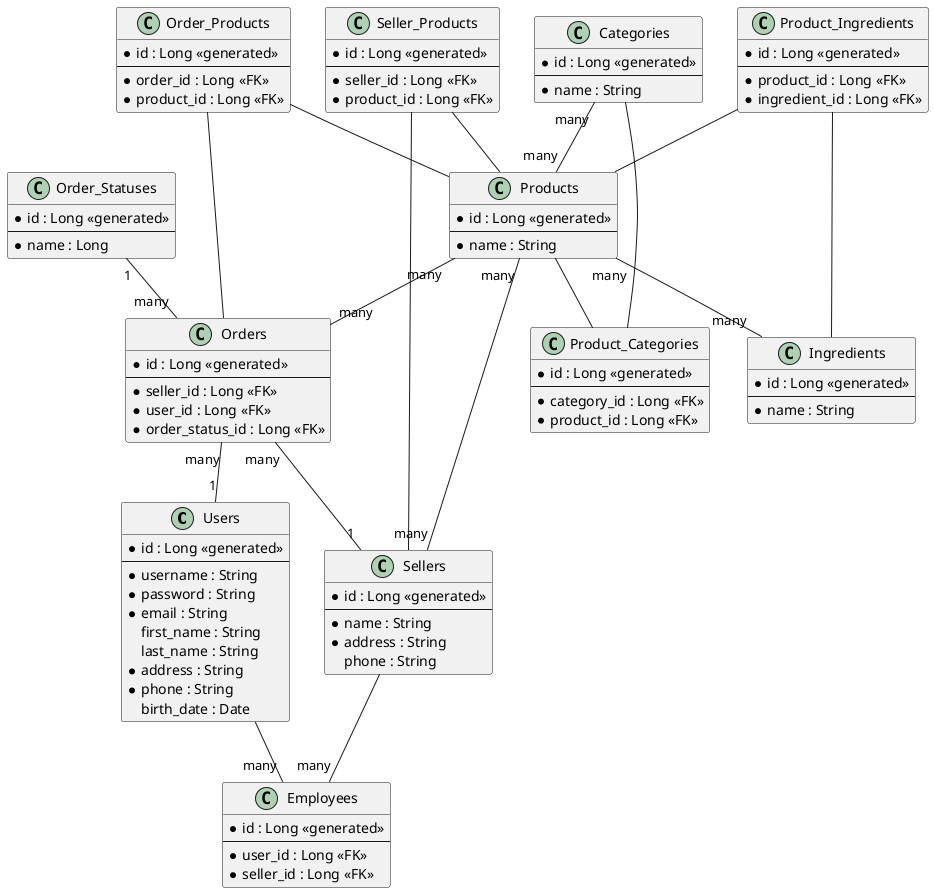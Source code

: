@startuml

' Zero or One 	|o--
' Exactly One 	||--
' Zero or Many 	}o--
' One or Many 	}|--

' dot = mandatory field

' avoid problems with angled crows feet
' skinparam linetype ortho

class "Users" {
    *id : Long <<generated>>
    --
    *username : String
    *password : String
    *email : String
    first_name : String
    last_name : String
    *address : String
    *phone : String
    birth_date : Date
}

class "Sellers" {
    *id : Long <<generated>>
    --
    *name : String
    *address : String
    phone : String
}

class "Employees" {
    *id : Long <<generated>>
    --
    *user_id : Long <<FK>>
    *seller_id : Long <<FK>>
}

class "Categories" {
    *id : Long <<generated>>
    --
    *name : String
}

class "Product_Categories" {
    *id : Long <<generated>>
    --
    *category_id : Long <<FK>>
    *product_id : Long <<FK>>
}

class "Ingredients" {
    *id : Long <<generated>>
    --
    *name : String
}

class "Products" {
    *id : Long <<generated>>
    --
    *name : String
}

class "Product_Ingredients" {
    *id : Long <<generated>>
    --
    *product_id : Long <<FK>>
    *ingredient_id : Long <<FK>>
}

class "Seller_Products" {
    *id : Long <<generated>>
    --
    *seller_id : Long <<FK>>
    *product_id : Long <<FK>>
}

class "Order_Statuses" {
    *id : Long <<generated>>
    --
    *name : Long
}

class "Orders" {
    *id : Long <<generated>>
    --
    *seller_id : Long <<FK>>
    *user_id : Long <<FK>>
    *order_status_id : Long <<FK>>
}

class "Order_Products" {
    *id : Long <<generated>>
    --
    *order_id : Long <<FK>>
    *product_id : Long <<FK>>
}

Users -- "many" Employees

Sellers -- "many" Employees

Products "many" -- "many" Sellers
Seller_Products -- Sellers
Seller_Products -- Products

Products "many" -- "many" Ingredients
Product_Ingredients -- Ingredients
Product_Ingredients -- Products

Categories "many" -- "many" Products
Categories -- Product_Categories
Products -- Product_Categories

Orders "many" -- "1" Users

Order_Statuses "1" -- "many" Orders

Products "many" -- "many" Orders
Order_Products -- Products
Order_Products -- Orders

Orders "many" -- "1" Sellers


'e01 }|..|| e02
'e01 }|..|| e03

'e02 }|..|| e05

'e02 }|..|| e04
'e03 }|..|| e04

'e02 }|..|| e06
'e03 }|..|| e06


@enduml
